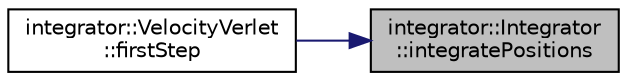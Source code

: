 digraph "integrator::Integrator::integratePositions"
{
 // LATEX_PDF_SIZE
  edge [fontname="Helvetica",fontsize="10",labelfontname="Helvetica",labelfontsize="10"];
  node [fontname="Helvetica",fontsize="10",shape=record];
  rankdir="RL";
  Node1 [label="integrator::Integrator\l::integratePositions",height=0.2,width=0.4,color="black", fillcolor="grey75", style="filled", fontcolor="black",tooltip="integrates the positions of a single atom"];
  Node1 -> Node2 [dir="back",color="midnightblue",fontsize="10",style="solid",fontname="Helvetica"];
  Node2 [label="integrator::VelocityVerlet\l::firstStep",height=0.2,width=0.4,color="black", fillcolor="white", style="filled",URL="$classintegrator_1_1VelocityVerlet.html#a3e53eae7dc875fa36b884bcff3b0af99",tooltip="applies first half step of velocity verlet algorithm"];
}
